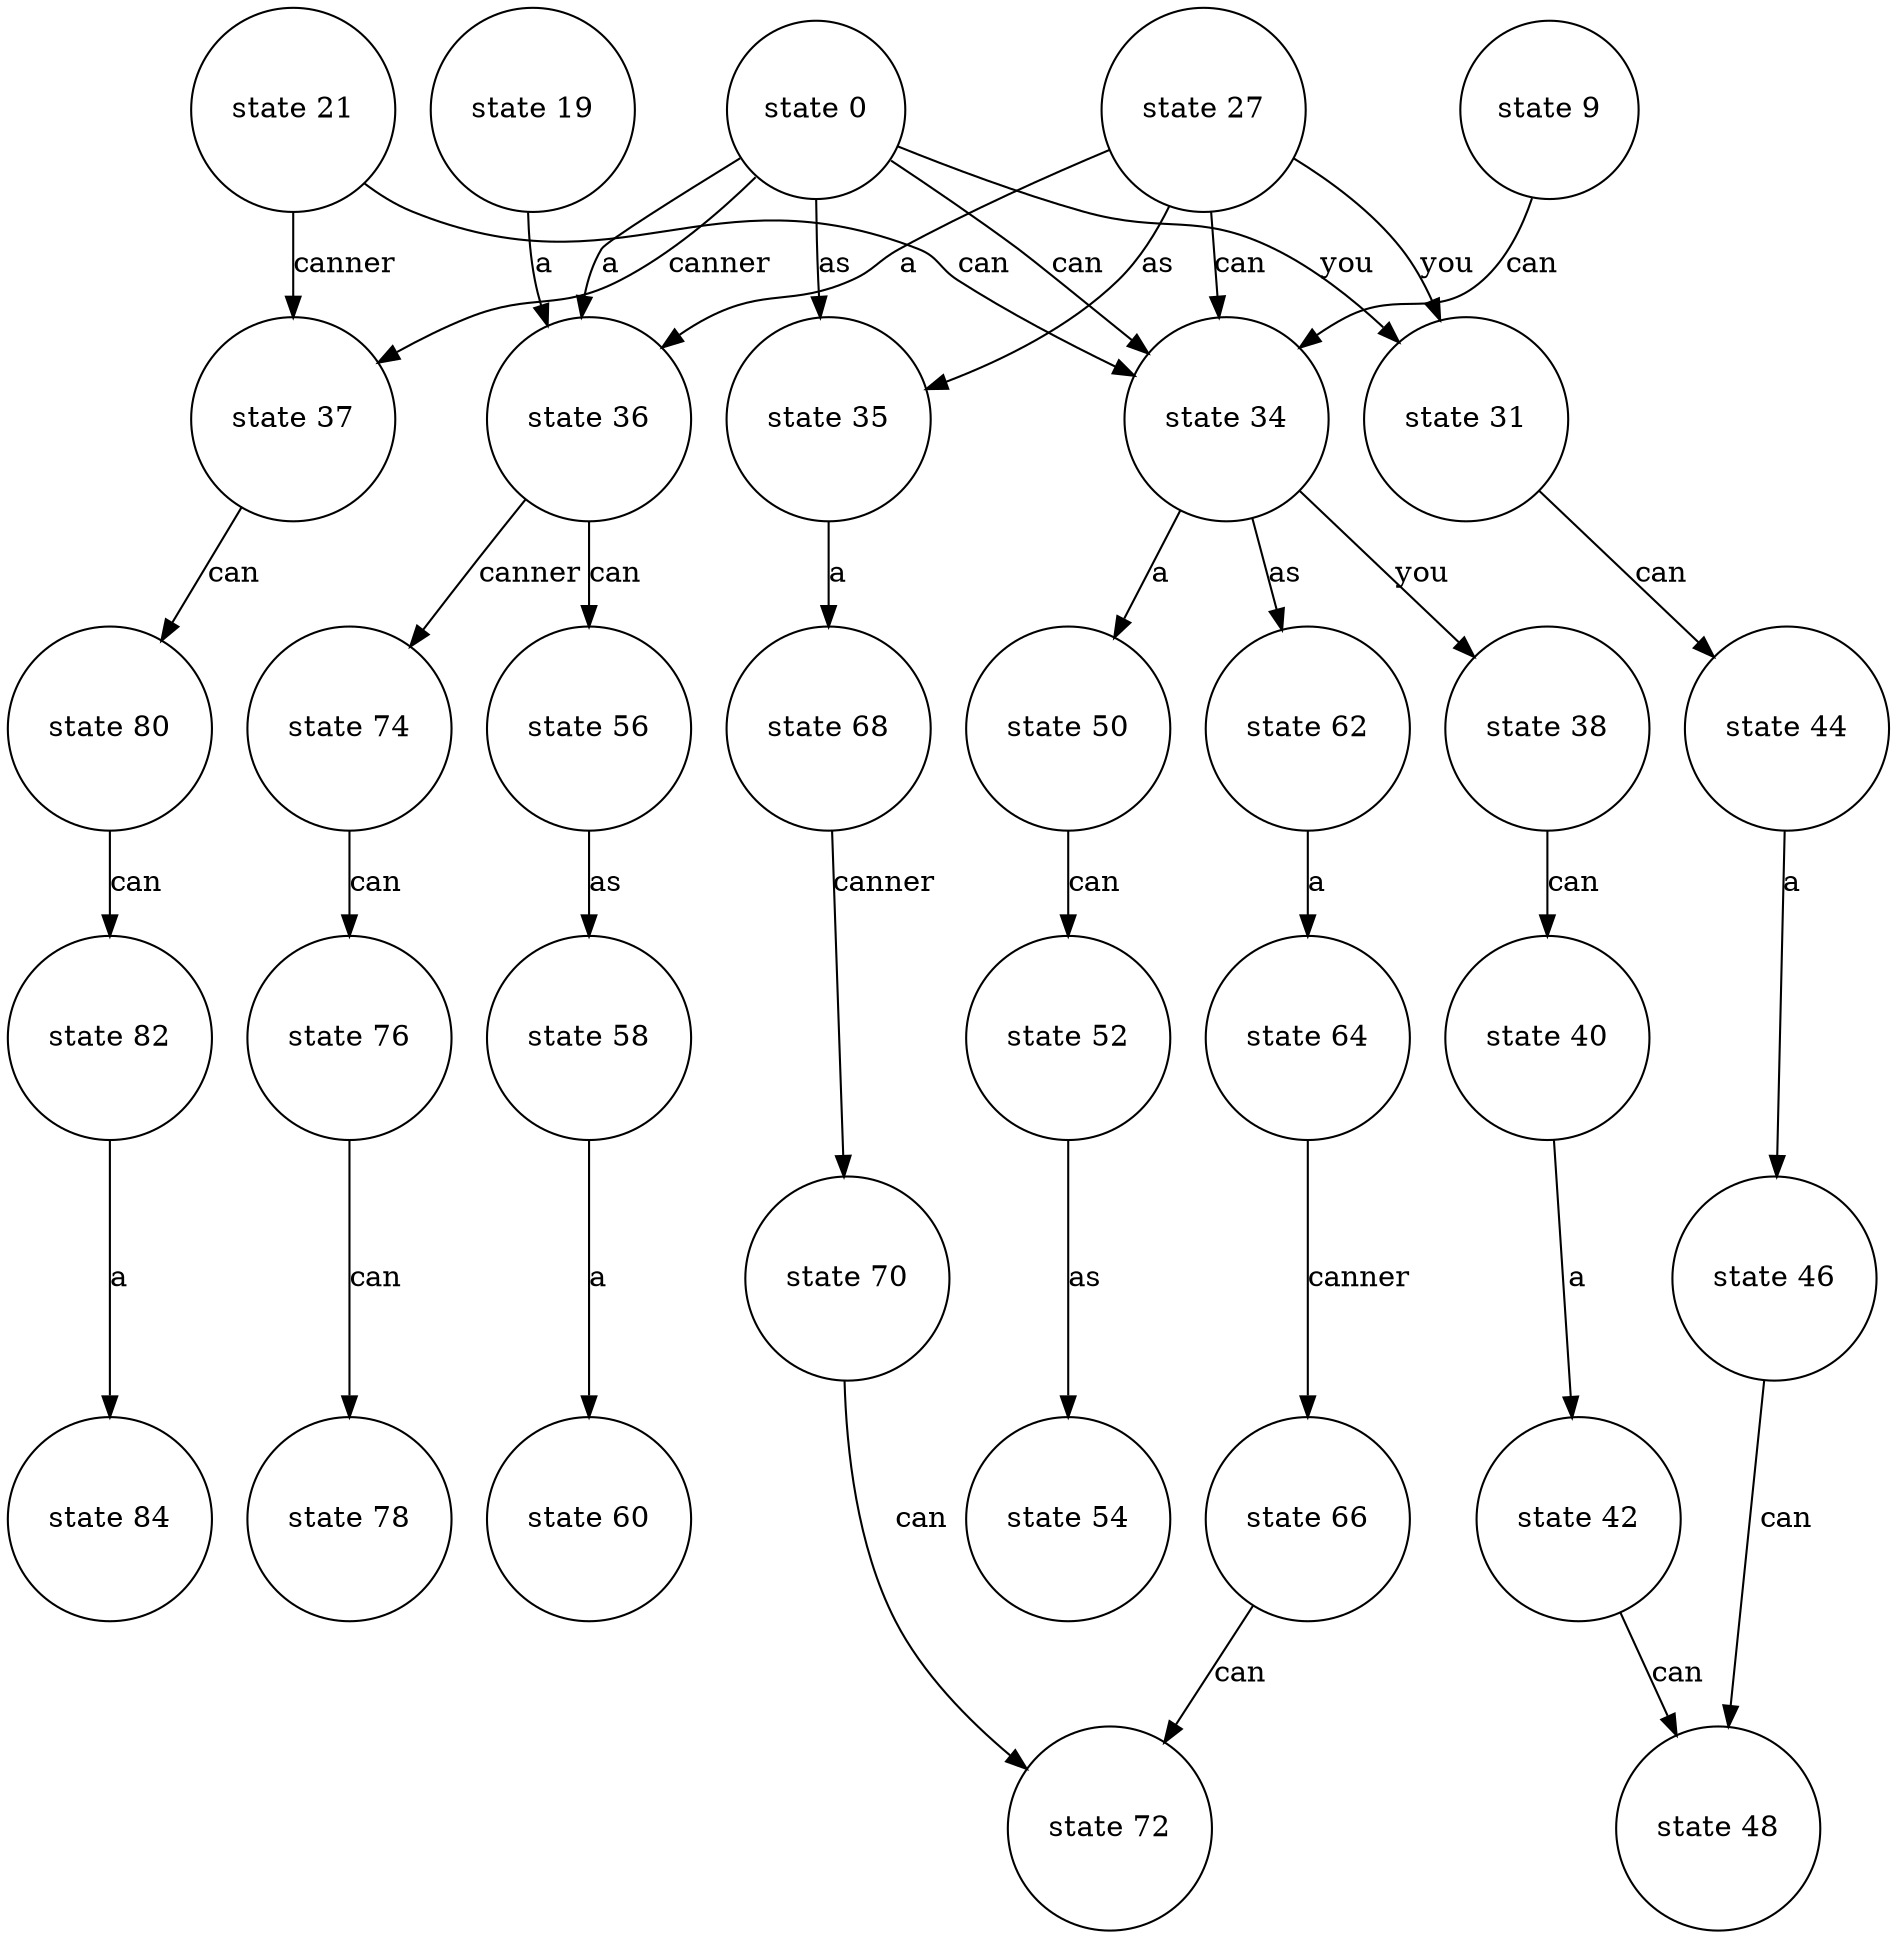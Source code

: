 digraph abc{ 
node [shape = circle, ordering=out];"state 56" -> "state 58" [ label="as" ]; 
"state 66" -> "state 72" [ label="can" ]; 
"state 42" -> "state 48" [ label="can" ]; 
"state 21" -> "state 37" [ label="canner" ]; 
"state 21" -> "state 34" [ label="can" ]; 
"state 70" -> "state 72" [ label="can" ]; 
"state 9" -> "state 34" [ label="can" ]; 
"state 35" -> "state 68" [ label="a" ]; 
"state 38" -> "state 40" [ label="can" ]; 
"state 0" -> "state 36" [ label="a" ]; 
"state 0" -> "state 37" [ label="canner" ]; 
"state 0" -> "state 35" [ label="as" ]; 
"state 0" -> "state 34" [ label="can" ]; 
"state 0" -> "state 31" [ label="you" ]; 
"state 46" -> "state 48" [ label="can" ]; 
"state 52" -> "state 54" [ label="as" ]; 
"state 58" -> "state 60" [ label="a" ]; 
"state 50" -> "state 52" [ label="can" ]; 
"state 19" -> "state 36" [ label="a" ]; 
"state 36" -> "state 74" [ label="canner" ]; 
"state 36" -> "state 56" [ label="can" ]; 
"state 44" -> "state 46" [ label="a" ]; 
"state 74" -> "state 76" [ label="can" ]; 
"state 31" -> "state 44" [ label="can" ]; 
"state 80" -> "state 82" [ label="can" ]; 
"state 40" -> "state 42" [ label="a" ]; 
"state 82" -> "state 84" [ label="a" ]; 
"state 27" -> "state 36" [ label="a" ]; 
"state 27" -> "state 35" [ label="as" ]; 
"state 27" -> "state 34" [ label="can" ]; 
"state 27" -> "state 31" [ label="you" ]; 
"state 34" -> "state 50" [ label="a" ]; 
"state 34" -> "state 62" [ label="as" ]; 
"state 34" -> "state 38" [ label="you" ]; 
"state 62" -> "state 64" [ label="a" ]; 
"state 68" -> "state 70" [ label="canner" ]; 
"state 64" -> "state 66" [ label="canner" ]; 
"state 76" -> "state 78" [ label="can" ]; 
"state 37" -> "state 80" [ label="can" ]; 
}